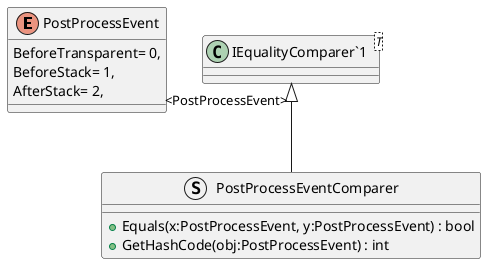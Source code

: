 @startuml
enum PostProcessEvent {
    BeforeTransparent= 0,
    BeforeStack= 1,
    AfterStack= 2,
}
struct PostProcessEventComparer {
    + Equals(x:PostProcessEvent, y:PostProcessEvent) : bool
    + GetHashCode(obj:PostProcessEvent) : int
}
class "IEqualityComparer`1"<T> {
}
"IEqualityComparer`1" "<PostProcessEvent>" <|-- PostProcessEventComparer
@enduml
